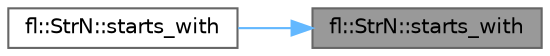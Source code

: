 digraph "fl::StrN::starts_with"
{
 // INTERACTIVE_SVG=YES
 // LATEX_PDF_SIZE
  bgcolor="transparent";
  edge [fontname=Helvetica,fontsize=10,labelfontname=Helvetica,labelfontsize=10];
  node [fontname=Helvetica,fontsize=10,shape=box,height=0.2,width=0.4];
  rankdir="RL";
  Node1 [id="Node000001",label="fl::StrN::starts_with",height=0.2,width=0.4,color="gray40", fillcolor="grey60", style="filled", fontcolor="black",tooltip=" "];
  Node1 -> Node2 [id="edge1_Node000001_Node000002",dir="back",color="steelblue1",style="solid",tooltip=" "];
  Node2 [id="Node000002",label="fl::StrN::starts_with",height=0.2,width=0.4,color="grey40", fillcolor="white", style="filled",URL="$dc/d96/classfl_1_1_str_n_a5876321c43e927508bd9c389171cb8af.html#a5876321c43e927508bd9c389171cb8af",tooltip=" "];
}

